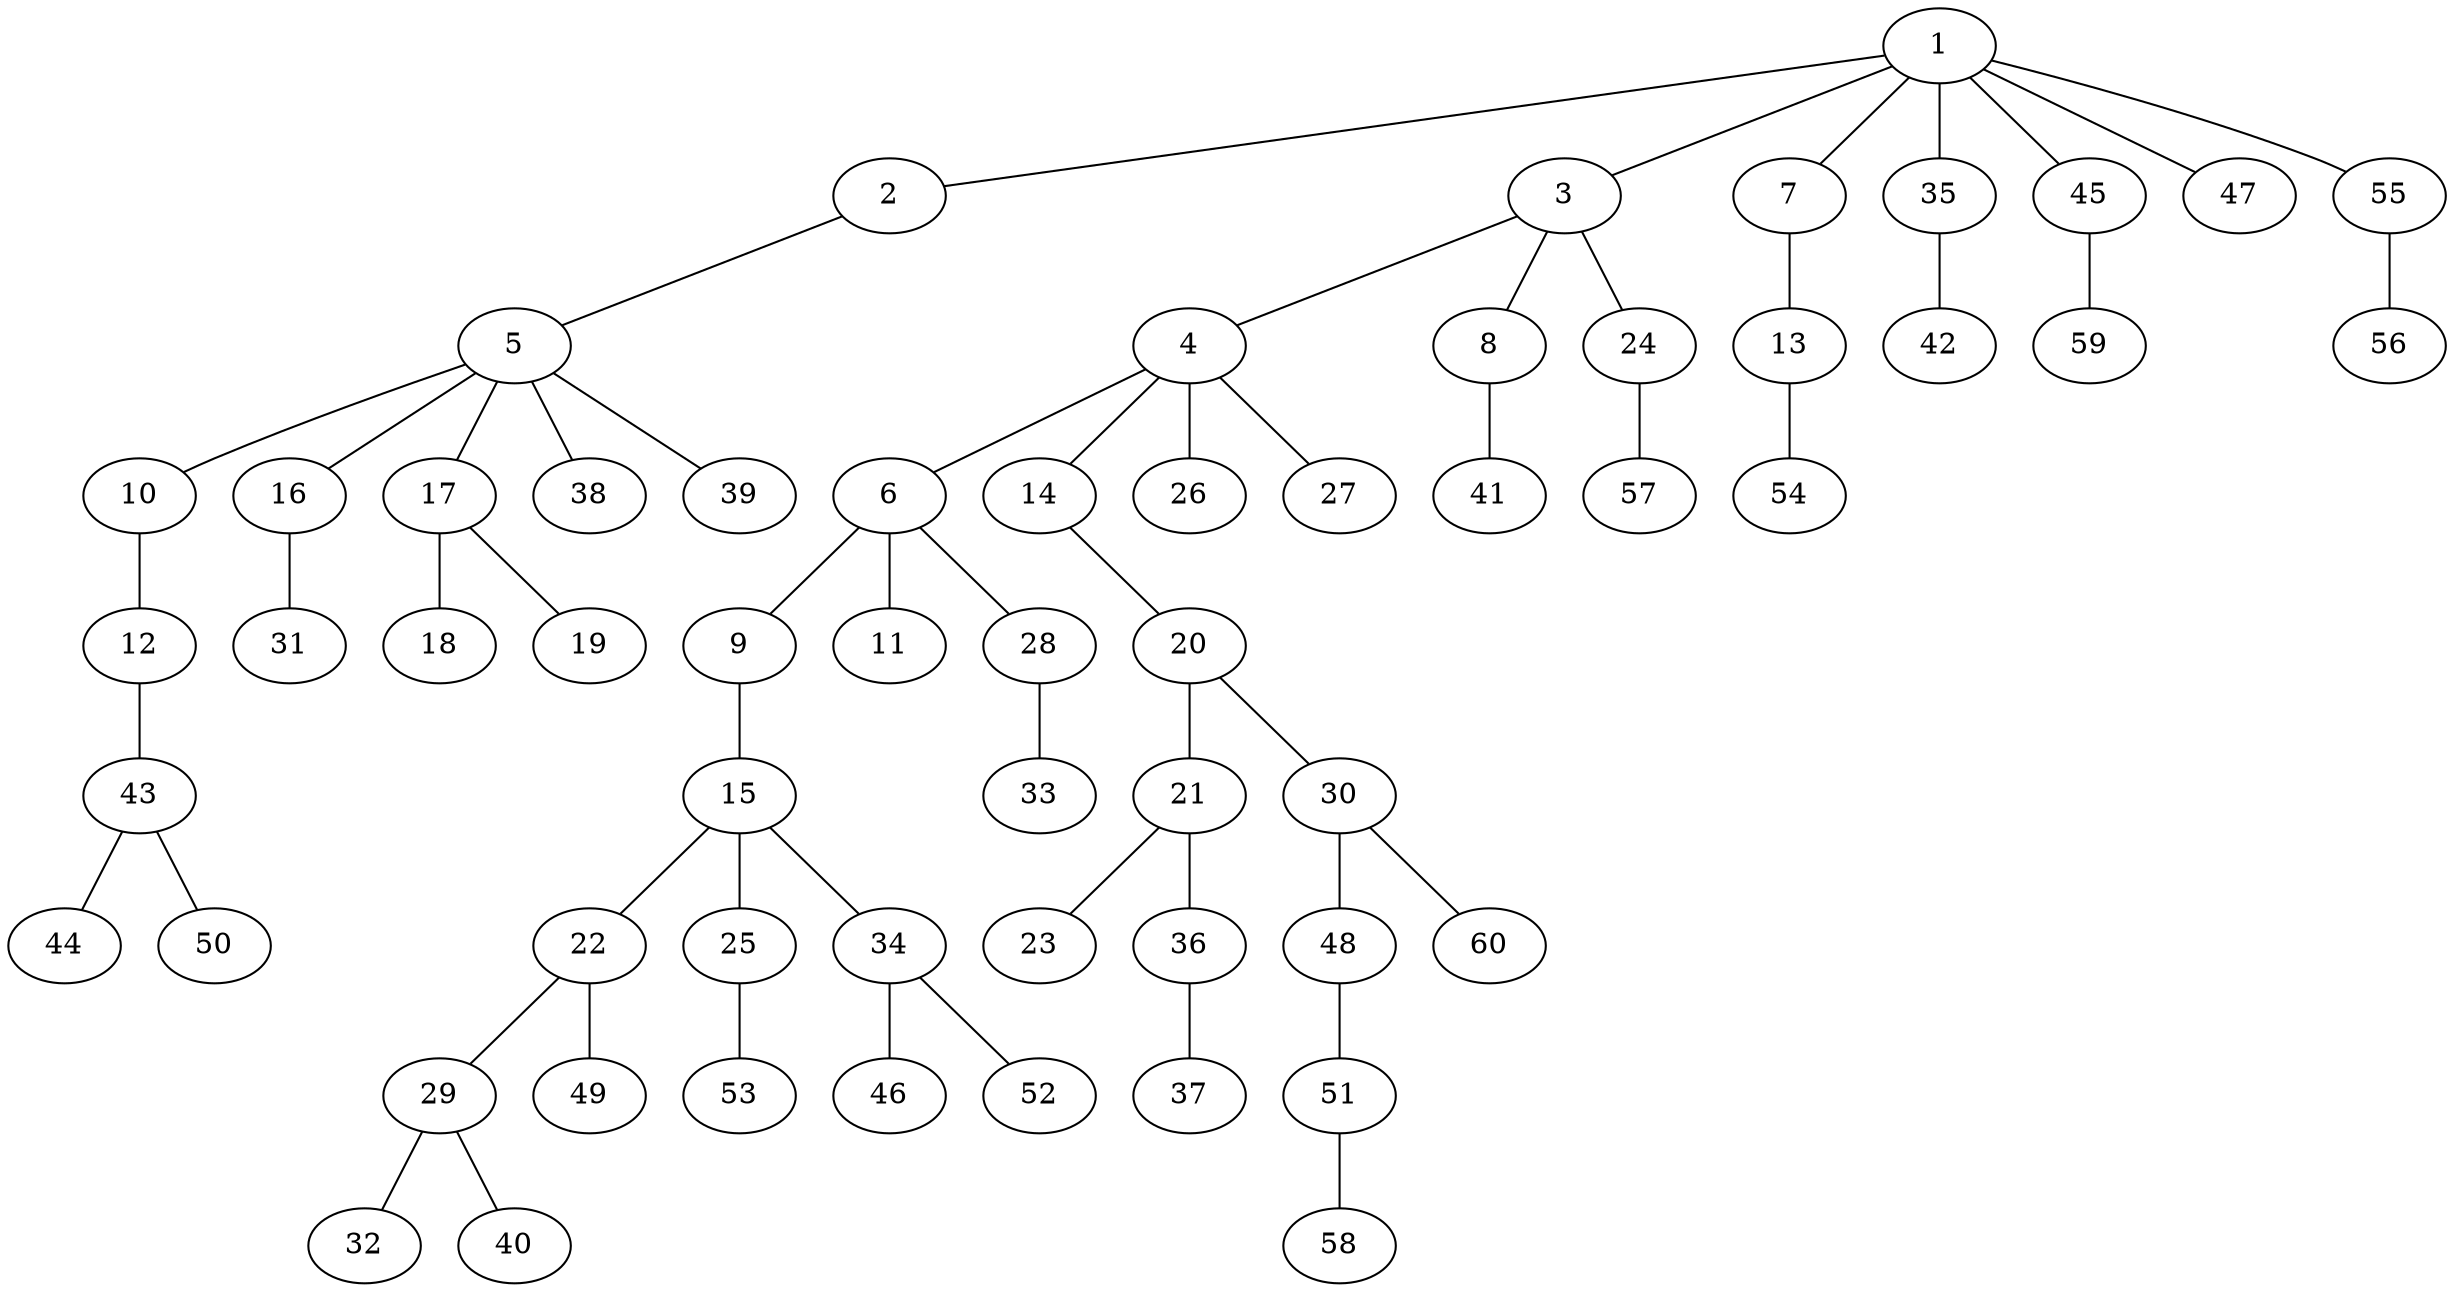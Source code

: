 graph graphname {1--2
1--3
1--7
1--35
1--45
1--47
1--55
2--5
3--4
3--8
3--24
4--6
4--14
4--26
4--27
5--10
5--16
5--17
5--38
5--39
6--9
6--11
6--28
7--13
8--41
9--15
10--12
12--43
13--54
14--20
15--22
15--25
15--34
16--31
17--18
17--19
20--21
20--30
21--23
21--36
22--29
22--49
24--57
25--53
28--33
29--32
29--40
30--48
30--60
34--46
34--52
35--42
36--37
43--44
43--50
45--59
48--51
51--58
55--56
}